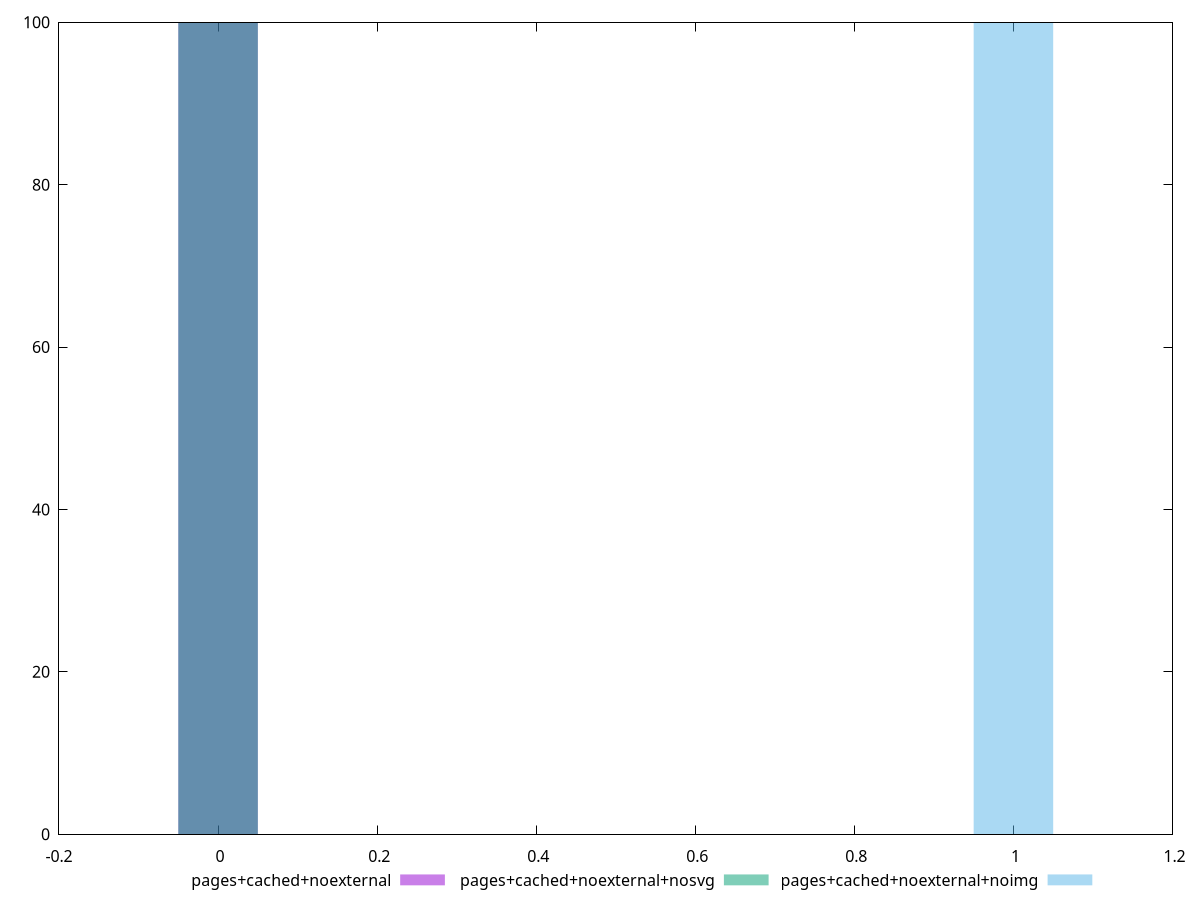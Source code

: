 $_pagesCachedNoexternal <<EOF
0 100
EOF
$_pagesCachedNoexternalNosvg <<EOF
0 100
EOF
$_pagesCachedNoexternalNoimg <<EOF
1 100
EOF
set key outside below
set terminal pngcairo
set output "report_00004_2020-11-02T20-21-41.718Z/uses-webp-images/uses-webp-images_pages+cached+noexternal_pages+cached+noexternal+nosvg_pages+cached+noexternal+noimg+hist.png"
set boxwidth 0.1
set style fill transparent solid 0.5 noborder
set yrange [0:100]
plot $_pagesCachedNoexternal title "pages+cached+noexternal" with boxes ,$_pagesCachedNoexternalNosvg title "pages+cached+noexternal+nosvg" with boxes ,$_pagesCachedNoexternalNoimg title "pages+cached+noexternal+noimg" with boxes ,